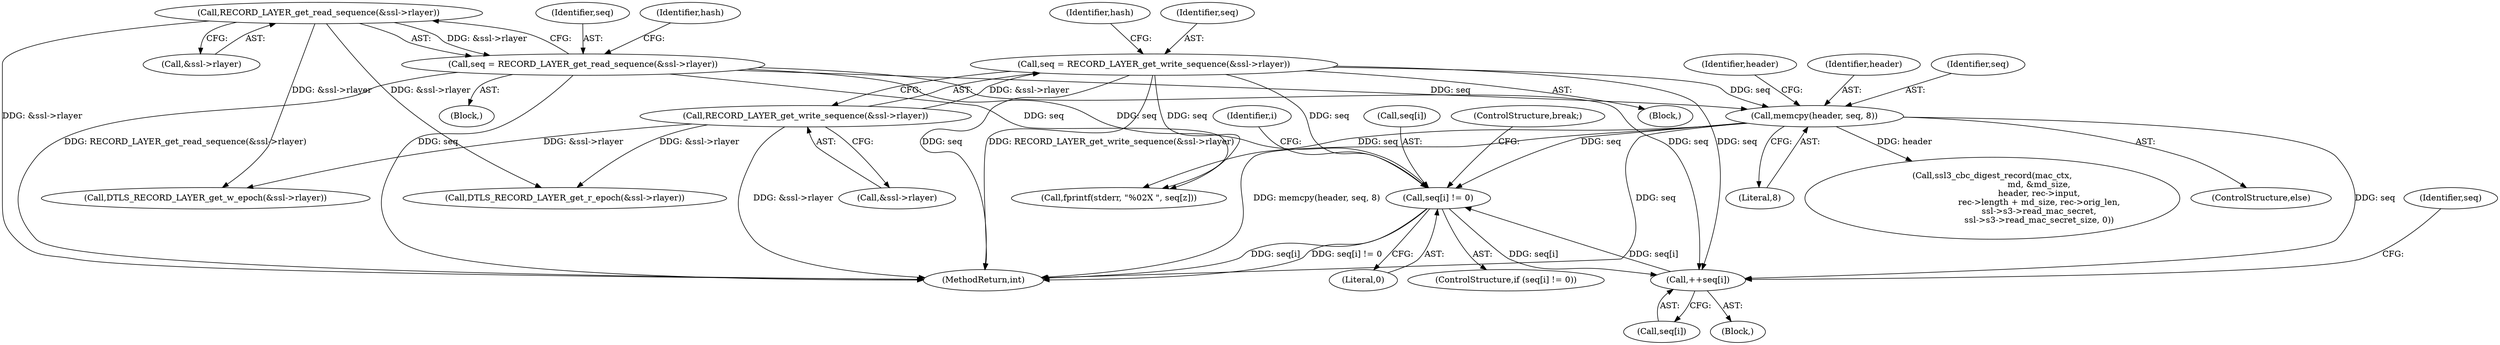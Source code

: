 digraph "0_openssl_4ad93618d26a3ea23d36ad5498ff4f59eff3a4d2_3@array" {
"1000478" [label="(Call,seq[i] != 0)"];
"1000236" [label="(Call,memcpy(header, seq, 8))"];
"1000138" [label="(Call,seq = RECORD_LAYER_get_write_sequence(&ssl->rlayer))"];
"1000140" [label="(Call,RECORD_LAYER_get_write_sequence(&ssl->rlayer))"];
"1000152" [label="(Call,seq = RECORD_LAYER_get_read_sequence(&ssl->rlayer))"];
"1000154" [label="(Call,RECORD_LAYER_get_read_sequence(&ssl->rlayer))"];
"1000473" [label="(Call,++seq[i])"];
"1000478" [label="(Call,seq[i] != 0)"];
"1000242" [label="(Identifier,header)"];
"1000506" [label="(MethodReturn,int)"];
"1000213" [label="(Call,DTLS_RECORD_LAYER_get_w_epoch(&ssl->rlayer))"];
"1000137" [label="(Block,)"];
"1000141" [label="(Call,&ssl->rlayer)"];
"1000237" [label="(Identifier,header)"];
"1000478" [label="(Call,seq[i] != 0)"];
"1000151" [label="(Block,)"];
"1000155" [label="(Call,&ssl->rlayer)"];
"1000482" [label="(Literal,0)"];
"1000153" [label="(Identifier,seq)"];
"1000152" [label="(Call,seq = RECORD_LAYER_get_read_sequence(&ssl->rlayer))"];
"1000140" [label="(Call,RECORD_LAYER_get_write_sequence(&ssl->rlayer))"];
"1000480" [label="(Identifier,seq)"];
"1000239" [label="(Literal,8)"];
"1000160" [label="(Identifier,hash)"];
"1000474" [label="(Call,seq[i])"];
"1000154" [label="(Call,RECORD_LAYER_get_read_sequence(&ssl->rlayer))"];
"1000305" [label="(Call,ssl3_cbc_digest_record(mac_ctx,\n                                   md, &md_size,\n                                   header, rec->input,\n                                   rec->length + md_size, rec->orig_len,\n                                   ssl->s3->read_mac_secret,\n                                   ssl->s3->read_mac_secret_size, 0))"];
"1000422" [label="(Call,fprintf(stderr, \"%02X \", seq[z]))"];
"1000479" [label="(Call,seq[i])"];
"1000483" [label="(ControlStructure,break;)"];
"1000139" [label="(Identifier,seq)"];
"1000477" [label="(ControlStructure,if (seq[i] != 0))"];
"1000473" [label="(Call,++seq[i])"];
"1000238" [label="(Identifier,seq)"];
"1000218" [label="(Call,DTLS_RECORD_LAYER_get_r_epoch(&ssl->rlayer))"];
"1000471" [label="(Identifier,i)"];
"1000146" [label="(Identifier,hash)"];
"1000236" [label="(Call,memcpy(header, seq, 8))"];
"1000472" [label="(Block,)"];
"1000138" [label="(Call,seq = RECORD_LAYER_get_write_sequence(&ssl->rlayer))"];
"1000235" [label="(ControlStructure,else)"];
"1000478" -> "1000477"  [label="AST: "];
"1000478" -> "1000482"  [label="CFG: "];
"1000479" -> "1000478"  [label="AST: "];
"1000482" -> "1000478"  [label="AST: "];
"1000483" -> "1000478"  [label="CFG: "];
"1000471" -> "1000478"  [label="CFG: "];
"1000478" -> "1000506"  [label="DDG: seq[i]"];
"1000478" -> "1000506"  [label="DDG: seq[i] != 0"];
"1000478" -> "1000473"  [label="DDG: seq[i]"];
"1000236" -> "1000478"  [label="DDG: seq"];
"1000138" -> "1000478"  [label="DDG: seq"];
"1000473" -> "1000478"  [label="DDG: seq[i]"];
"1000152" -> "1000478"  [label="DDG: seq"];
"1000236" -> "1000235"  [label="AST: "];
"1000236" -> "1000239"  [label="CFG: "];
"1000237" -> "1000236"  [label="AST: "];
"1000238" -> "1000236"  [label="AST: "];
"1000239" -> "1000236"  [label="AST: "];
"1000242" -> "1000236"  [label="CFG: "];
"1000236" -> "1000506"  [label="DDG: memcpy(header, seq, 8)"];
"1000236" -> "1000506"  [label="DDG: seq"];
"1000138" -> "1000236"  [label="DDG: seq"];
"1000152" -> "1000236"  [label="DDG: seq"];
"1000236" -> "1000305"  [label="DDG: header"];
"1000236" -> "1000422"  [label="DDG: seq"];
"1000236" -> "1000473"  [label="DDG: seq"];
"1000138" -> "1000137"  [label="AST: "];
"1000138" -> "1000140"  [label="CFG: "];
"1000139" -> "1000138"  [label="AST: "];
"1000140" -> "1000138"  [label="AST: "];
"1000146" -> "1000138"  [label="CFG: "];
"1000138" -> "1000506"  [label="DDG: seq"];
"1000138" -> "1000506"  [label="DDG: RECORD_LAYER_get_write_sequence(&ssl->rlayer)"];
"1000140" -> "1000138"  [label="DDG: &ssl->rlayer"];
"1000138" -> "1000422"  [label="DDG: seq"];
"1000138" -> "1000473"  [label="DDG: seq"];
"1000140" -> "1000141"  [label="CFG: "];
"1000141" -> "1000140"  [label="AST: "];
"1000140" -> "1000506"  [label="DDG: &ssl->rlayer"];
"1000140" -> "1000213"  [label="DDG: &ssl->rlayer"];
"1000140" -> "1000218"  [label="DDG: &ssl->rlayer"];
"1000152" -> "1000151"  [label="AST: "];
"1000152" -> "1000154"  [label="CFG: "];
"1000153" -> "1000152"  [label="AST: "];
"1000154" -> "1000152"  [label="AST: "];
"1000160" -> "1000152"  [label="CFG: "];
"1000152" -> "1000506"  [label="DDG: seq"];
"1000152" -> "1000506"  [label="DDG: RECORD_LAYER_get_read_sequence(&ssl->rlayer)"];
"1000154" -> "1000152"  [label="DDG: &ssl->rlayer"];
"1000152" -> "1000422"  [label="DDG: seq"];
"1000152" -> "1000473"  [label="DDG: seq"];
"1000154" -> "1000155"  [label="CFG: "];
"1000155" -> "1000154"  [label="AST: "];
"1000154" -> "1000506"  [label="DDG: &ssl->rlayer"];
"1000154" -> "1000213"  [label="DDG: &ssl->rlayer"];
"1000154" -> "1000218"  [label="DDG: &ssl->rlayer"];
"1000473" -> "1000472"  [label="AST: "];
"1000473" -> "1000474"  [label="CFG: "];
"1000474" -> "1000473"  [label="AST: "];
"1000480" -> "1000473"  [label="CFG: "];
}
